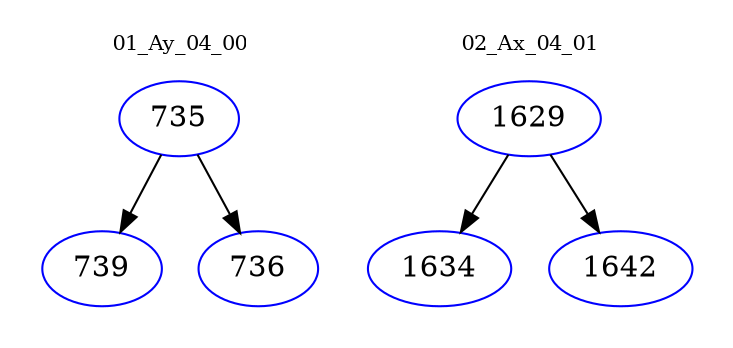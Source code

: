 digraph{
subgraph cluster_0 {
color = white
label = "01_Ay_04_00";
fontsize=10;
T0_735 [label="735", color="blue"]
T0_735 -> T0_739 [color="black"]
T0_739 [label="739", color="blue"]
T0_735 -> T0_736 [color="black"]
T0_736 [label="736", color="blue"]
}
subgraph cluster_1 {
color = white
label = "02_Ax_04_01";
fontsize=10;
T1_1629 [label="1629", color="blue"]
T1_1629 -> T1_1634 [color="black"]
T1_1634 [label="1634", color="blue"]
T1_1629 -> T1_1642 [color="black"]
T1_1642 [label="1642", color="blue"]
}
}
